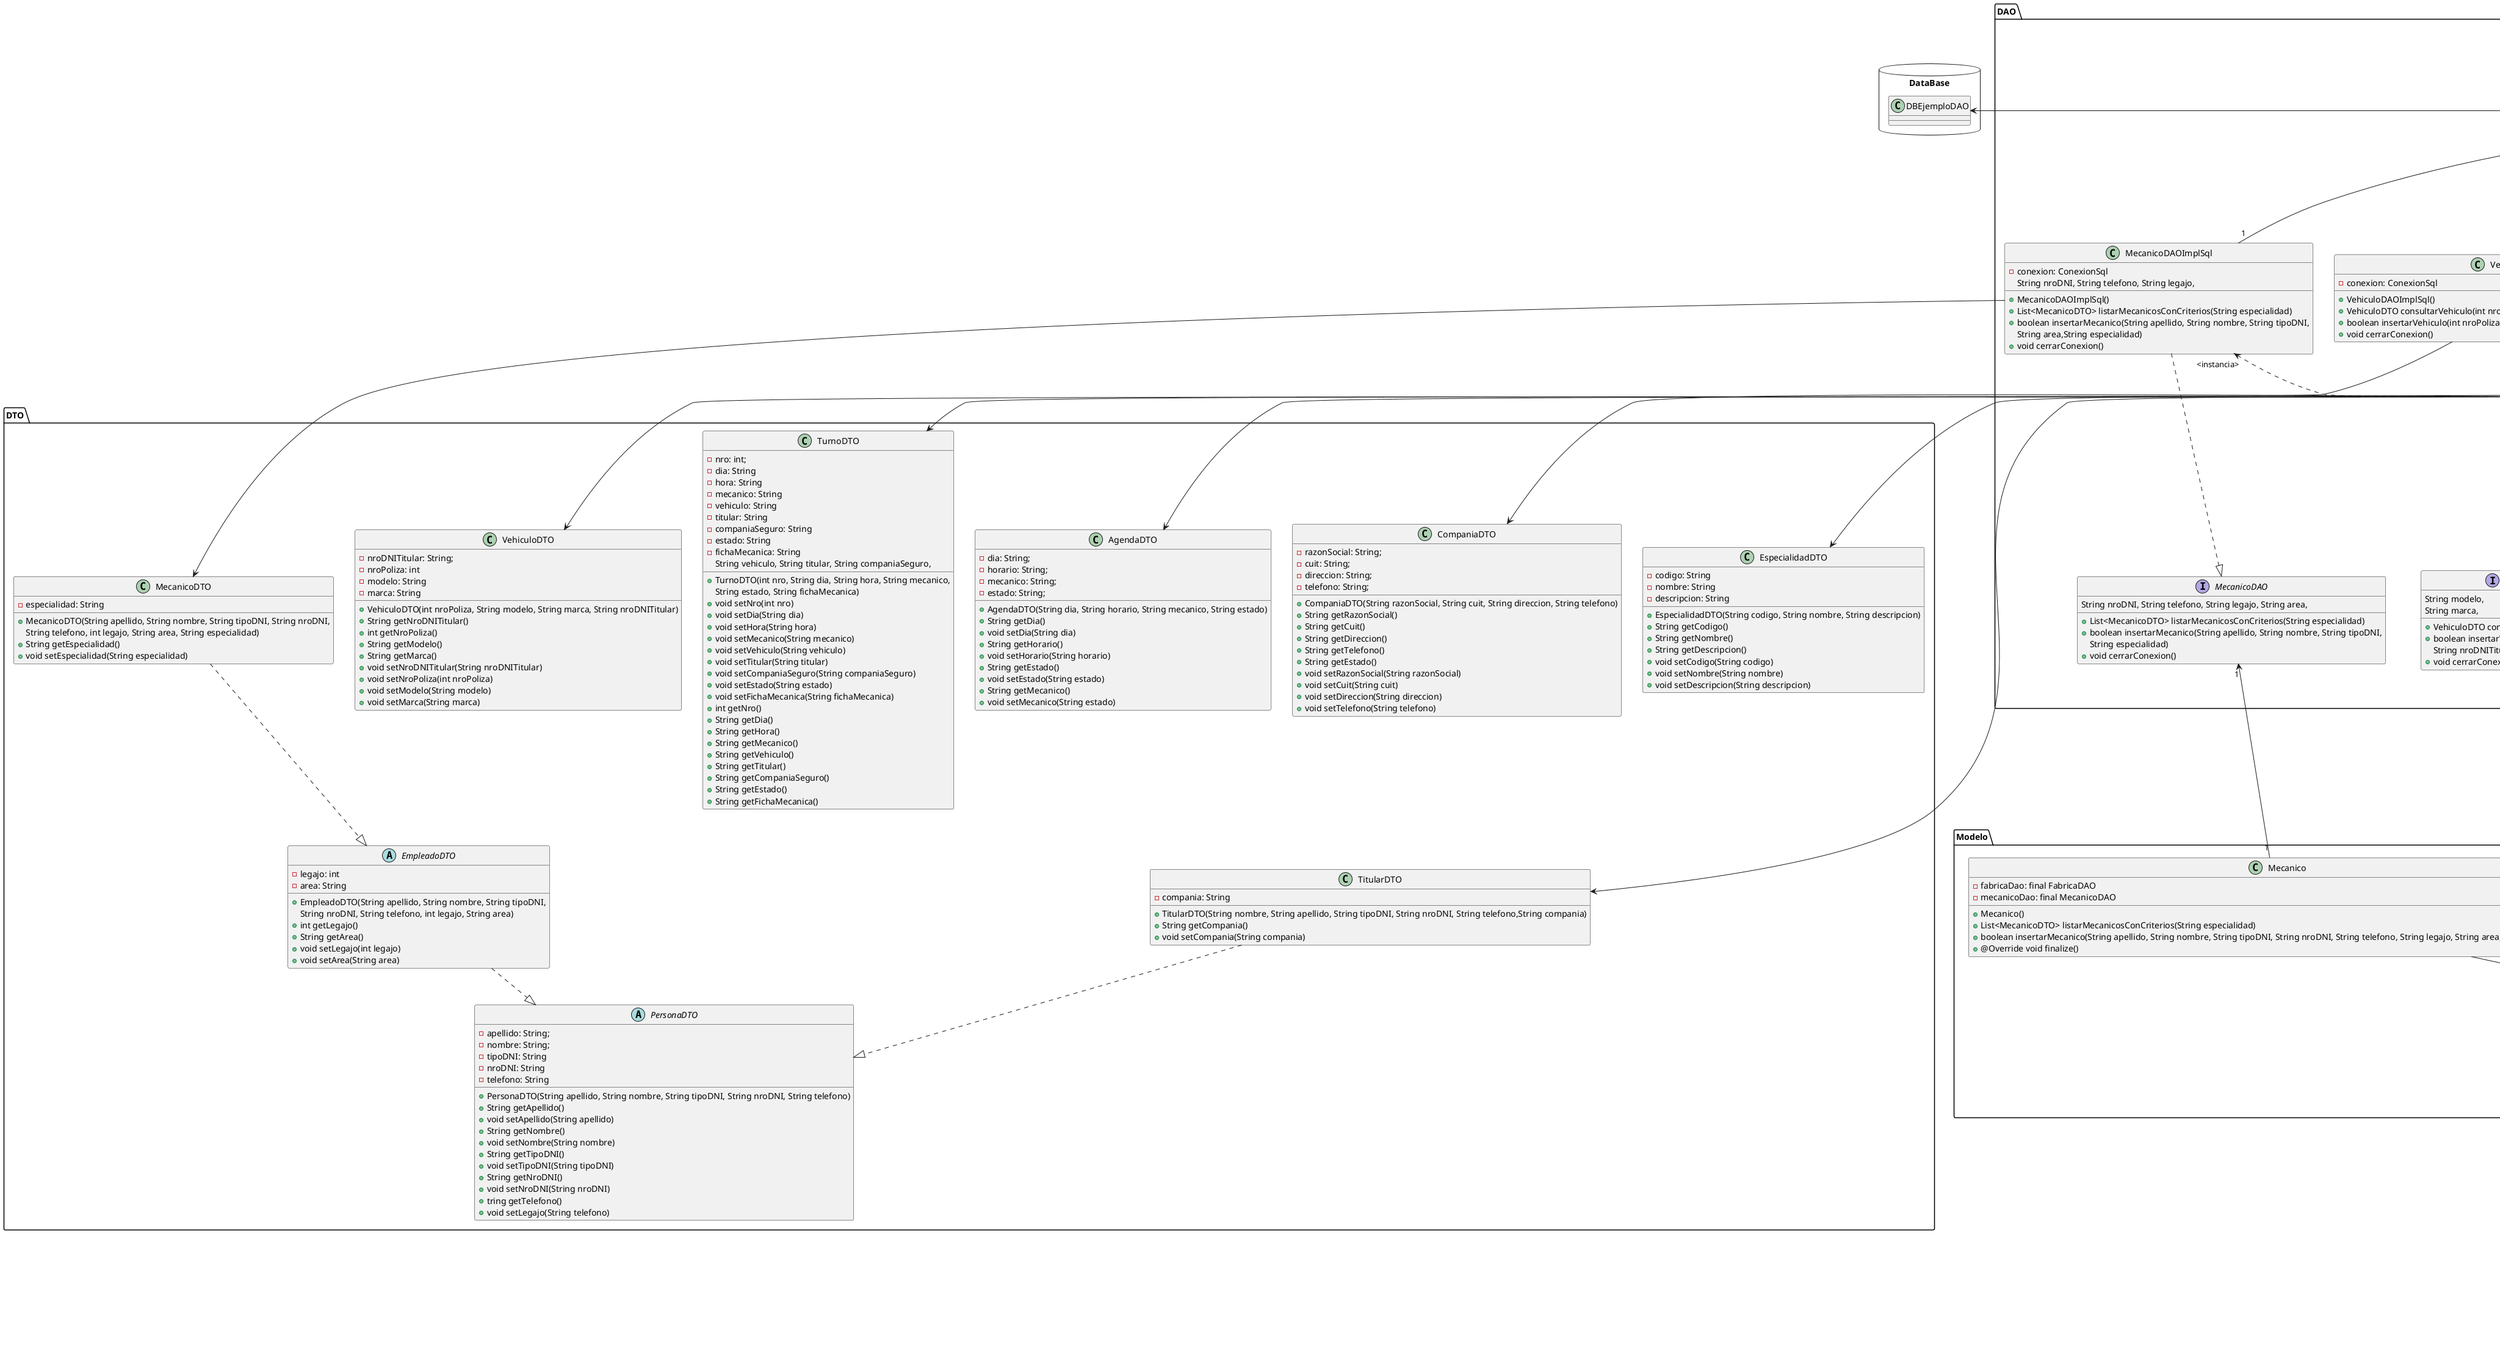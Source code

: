 @startuml
    package Modelo <<Folder>>{

        abstract Modelo{
            + static Modelo fabricarModelo(String nombreClaseModelo)
        }

        class Compania {
            - fabricaDao: final FabricaDAO
            - companiaDao: final CompaniaDAO
            + Compania()
            + List<CompaniaDTO> listarCompanias()
            + boolean insertarCompania(String razonSocial, String cuit, String direccion, String telefono)
            + @Override void finalize() 
        }

        class Agenda {
            - fabricaDao: final FabricaDAO
            - agendaDao: final AgendaDAO
            + Agenda()
            + List<AgendaDTO> listarAgenda(String mecanicoNombre, String estadoTurno)
            + @Override void finalize()
        }

        class Especialidad {
            - fabricaDao: final FabricaDAO
            - especialidadDao: final EspecialidadDAO
            + Especialidad()
            + List<EspecialidadDTO> listarEspecialidades()
            + @Override void finalize()
        }

        class Mecanico {
            - fabricaDao: final FabricaDAO
            - mecanicoDao: final MecanicoDAO
            + Mecanico()
            + List<MecanicoDTO> listarMecanicosConCriterios(String especialidad)
            + boolean insertarMecanico(String apellido, String nombre, String tipoDNI, String nroDNI, String telefono, String legajo, String area, String especialidad)
            + @Override void finalize()
        }

        class Titular {
            - fabricaDao: final FabricaDAO
            - titularDao: final TitularDAO
            + Titular()
            + boolean insertarTitular(String nombre, String apellido, String tipoDNI, String nroDNI, String telefono, String compania)
            + TitularDTO buscarTitular(String apellidoTitular, String nombreTitular)
            + @Override void finalize()
        }

        class Turno {
            - fabricaDao: final FabricaDAO
            - titularDao: final TurnoDAO
            + Turno()
            + List<TurnoDTO> listarTurno()
            + boolean insertarTurno(String dia, String hora, String mecanico,String vehiculo, String titular, String companiaSeguro)
            + boolean modificarTurno(String nro, String dia, String hora, String mecanico)
        }

        class Vehiculo {
            - fabricaDao: final FabricaDAO
            - titularDao: final vehiculoDao
            + Vehiculo()
            + boolean insertarVehiculo(int nroPoliza, String modelo, String marca, String nroDNITitular)
            + @Override void finalize()
        }
    }

    package Controlador <<Folder>>{

        abstract Controlador{
            VISTA: InterfazTurno
            MODELO: Modelo
        }

        class EncRecepcionControlador extends Controlador {
            + EncRecepcionControlador(InterfazTurno vista, Modelo modelo)
            + keyTyped(KeyEvent ke)
            + void keyPressed(KeyEvent ke)
            + void actionPerformed(ActionEvent e)
            + void keyReleased(KeyEvent ke)
            - void iniciarFrmNuevoTurno()
        }

        class EncTallerControlador extends Controlador {

        }

        class EnsAdministracionControlador extends Controlador {

        }
    }

    package Vista <<Folder>>{

        class FrmNuevoCliente extends javax.swing.JFrame{
            + FrmNuevoCliente()
        }

        class FrmNuevoTurno extends javax.swing.JFrame implements InterfazTurno{
            + FrmNuevoTurno()
            + void setControlador(Controlador c)
            + void iniciaVista()
            + void cerrarVista()
            + void llenarVista()
        }

        class FrmNuevoEmpleado extends javax.swing.JFrame{
            + FrmNuevoEmpleado()
        }

        interface InterfazTurno{
            + static enum Operacion {
            + setControlador(Controlador c)
            + iniciaVista()
            + cerrarVista()
        }

        class vistaFichaMecanica extends javax.swing.JFrame{
            + vistaFichaMecanica()
        }
            
        class vistaHome extends javax.swing.JFrame implements InterfazTurno{
            + vistaHome()
            + void setControlador(Controlador c)
            + void iniciaVista()
            + void cerrarVista()
        }

    }

     package DAO <<Folder>>{

        abstract FabricaDAO{
            + abstract AlumnoDAO getAlumnoDao()
            + abstract TurnoDAO getTurnoDao()
            + abstract VehiculoDAO getVehiculoDao()
            + abstract TitularDAO getTitularDao()
            + abstract MecanicoDAO getMecanicoDao()
            + abstract CompaniaDAO getCompaniaDao()
            + abstract EspecialidadDAO getEspecialidadDAO()
            + abstract AgendaDAO getAgendaDao()
            + static FabricaDAO getFactory(String nombreClase)
        }

        class SqlFabricaDAO extends FabricaDAO{
            + TurnoDAO getTurnoDao()
            + VehiculoDAO getVehiculoDao()
            + TitularDAO getTitularDao()
            + MecanicoDAO getMecanicoDao()
            + MecanicoDAO getMecanicoDao()
            + CompaniaDAO getCompaniaDao()
            + EspecialidadDAO getEspecialidadDAO()
            + AgendaDAO getAgendaDao()
        }

        interface AgendaDAO{
            + List<AgendaDTO> listarAgenda(String mecanicoNombre, String estadoTurno)
            + cerrarConexion()
        }

        class AgendaDAOImplSql {
            - conexion: ConexionSql
            + AgendaDAOImplSql()
            + List<AgendaDTO> listarAgenda(String mecanicoNombre, String estadoTurno)
            + errarConexion()
        }

        interface CompaniaDAO{
            + List<CompaniaDTO> listarCompanias()
            + boolean insertarCompania(String razonSocial, String cuit, String direccion, 
                                 String telefono)
            + void cerrarConexion()
        }

        class CompaniaDAOImplSql {
            - conexion: ConexionSql
            + CompaniaDAOImplSql()
            + List<CompaniaDTO> listarCompanias()
            + boolean insertarCompania(String razonSocial, String cuit, 
                                        String direccion, String telefono)
            + void cerrarConexion()
        }

        interface EspecialidadDAO{
            + List<EspecialidadDTO> listarEspecialidades()
            + void cerrarConexion()
        }

        class EspecialidadDAOImpSql {
            - conexion: ConexionSql
            + EspecialidadDAOImpSql()
            + List<EspecialidadDTO> listarEspecialidades()
            + void cerrarConexion()
        }

        interface MecanicoDAO{
            + List<MecanicoDTO> listarMecanicosConCriterios(String especialidad)
            + boolean insertarMecanico(String apellido, String nombre, String tipoDNI, 
                                 String nroDNI, String telefono, String legajo, String area,
                                 String especialidad)
            + void cerrarConexion()
        }

        class MecanicoDAOImplSql {
            - conexion: ConexionSql
            + MecanicoDAOImplSql()
            + List<MecanicoDTO> listarMecanicosConCriterios(String especialidad)
            + boolean insertarMecanico(String apellido, String nombre, String tipoDNI, 
                                        String nroDNI, String telefono, String legajo, 
                                        String area,String especialidad)
            + void cerrarConexion()
        }

        interface TitularDAO{
            + TitularDTO buscarTitular(String apellido, String nombre)
            + boolean insertarTitular(String nombre, String apellido, String tipoDNI, String nroDNI, String telefono,String compania)
            + void cerrarConexion()
        }

        class TitularDAOImplSql {
            - conexion: ConexionSql
            + TitularDAOImplSql()
            + TitularDTO buscarTitular(String apellidoTitular, String nombreTitular)
            + boolean insertarTitular(String nombre, String apellido, String tipoDNI, String nroDNI, String telefono, String compania)
            + void cerrarConexion()
        }

        interface TurnoDAO{
            + TurnoDTO consultarTurno(String nro)
            + List<TurnoDTO> listarTurnos()
            + List<TurnoDTO> listarTurnosPorCriterio(String titular)
            + boolean insertarTurno(String nro, String dia, String hora, String mecanico,
                                    String vehiculo, String titular, 
                                    String companiaSeguro)
            + boolean modificarTurno(String nro, String dia, String hora, String mecanico)
            + boolean confirmarTurno(String nro)
            + boolean cancelarTurno(String nro)
            + boolean registrarFichaMecanica(String nro, String fichaMecanica)
            + void cerrarConexion()
        }

        class TurnoDAOImpSQL {
            - conexion: ConexionSql
            + TurnoDAOImplSql()
            + TurnoDTO consultarTurno(String nro)
            + List<TurnoDTO> listarTurnos()
            + boolean insertarTurno(String dia, String hora, 
                                     String mecanico, String vehiculo, 
                                     String titular, String companiaSeguro)
            + boolean modificarTurno(String nro, String dia, String hora, 
                                      String mecanico)
            + void cerrarConexion()
            + List<TurnoDTO> listarTurnosPorCriterio(String titular)
            + boolean confirmarTurno(String nro)
            + boolean cancelarTurno(String nro)
            + boolean registrarFichaMecanica
        }

        interface VehiculoDAO{
            + VehiculoDTO consultarVehiculo(int nroPoliza)
            + boolean insertarVehiculo(int nroPoliza,
                                 String modelo,
                                 String marca,
                                 String nroDNITitular)
            + void cerrarConexion()
        }

        class VehiculoDAOImplSql {
            - conexion: ConexionSql
            + VehiculoDAOImplSql()
            + VehiculoDTO consultarVehiculo(int nroPoliza)
            + boolean insertarVehiculo(int nroPoliza, String modelo, String marca, String nroDNITitular)
            + void cerrarConexion()
        }

        package Singleton <<Folder>>{
            class ConexionSQL{
                - URL: static final String 
                - connection: Connection
                - instancia: static ConexionSql 
                - ConexionSql()
                + static ConexionSql getInstancia()
                + Connection getConnection()
                # void desconectar()
            }
        }
     }

    package  DTO <<Folder>>{

        class AgendaDTO {
            - dia: String;
            - horario: String;
            - mecanico: String;
            - estado: String;
            + AgendaDTO(String dia, String horario, String mecanico, String estado)
            + String getDia()
            + void setDia(String dia)
            + String getHorario()
            + void setHorario(String horario)
            + String getEstado()
            + void setEstado(String estado)
            + String getMecanico()
            + void setMecanico(String estado)
        }

        class CompaniaDTO {
            - razonSocial: String;
            - cuit: String;
            - direccion: String;
            - telefono: String;
            + CompaniaDTO(String razonSocial, String cuit, String direccion, String telefono)
            + String getRazonSocial()
            + String getCuit()
            + String getDireccion()
            + String getTelefono()
            + String getEstado()
            + void setRazonSocial(String razonSocial)
            + void setCuit(String cuit)
            + void setDireccion(String direccion)
            + void setTelefono(String telefono)
        }

        abstract EmpleadoDTO{
            - legajo: int
            - area: String
            + EmpleadoDTO(String apellido, String nombre, String tipoDNI, 
                       String nroDNI, String telefono, int legajo, String area)
            + int getLegajo()
            + String getArea()
            + void setLegajo(int legajo)
            + void setArea(String area)
        }

        class EspecialidadDTO {
            - codigo: String
            - nombre: String
            - descripcion: String
            + EspecialidadDTO(String codigo, String nombre, String descripcion)
            + String getCodigo()
            + String getNombre()
            + String getDescripcion()
            + void setCodigo(String codigo)
            + void setNombre(String nombre)
            + void setDescripcion(String descripcion)
        }

        class MecanicoDTO{
            - especialidad: String
            + MecanicoDTO(String apellido, String nombre, String tipoDNI, String nroDNI, 
                       String telefono, int legajo, String area, String especialidad)
            + String getEspecialidad()
            + void setEspecialidad(String especialidad)
        }
        
        abstract PersonaDTO{
            - apellido: String;
            - nombre: String;
            - tipoDNI: String
            - nroDNI: String
            - telefono: String
            + PersonaDTO(String apellido, String nombre, String tipoDNI, String nroDNI, String telefono)
            + String getApellido()
            + void setApellido(String apellido)
            + String getNombre()
            + void setNombre(String nombre)
            + String getTipoDNI()
            + void setTipoDNI(String tipoDNI)
            + String getNroDNI()
            + void setNroDNI(String nroDNI)
            + tring getTelefono()
            + void setLegajo(String telefono)
        }

        class TitularDTO{
            - compania: String
            + TitularDTO(String nombre, String apellido, String tipoDNI, String nroDNI, String telefono,String compania)
            + String getCompania()
            + void setCompania(String compania)
        }
        
        class TurnoDTO {
            - nro: int;
            - dia: String
            - hora: String
            - mecanico: String
            - vehiculo: String
            - titular: String
            - companiaSeguro: String
            - estado: String
            - fichaMecanica: String
            + TurnoDTO(int nro, String dia, String hora, String mecanico, 
                    String vehiculo, String titular, String companiaSeguro,
                    String estado, String fichaMecanica)
            + void setNro(int nro)
            + void setDia(String dia)
            + void setHora(String hora)
            + void setMecanico(String mecanico)
            + void setVehiculo(String vehiculo)
            + void setTitular(String titular)
            + void setCompaniaSeguro(String companiaSeguro)
            + void setEstado(String estado)
            + void setFichaMecanica(String fichaMecanica)
            + int getNro()
            + String getDia()
            + String getHora()
            + String getMecanico()
            + String getVehiculo()
            + String getTitular()
            + String getCompaniaSeguro()
            + String getEstado()
            + String getFichaMecanica()
        }
        
        class VehiculoDTO {
            - nroDNITitular: String;
            - nroPoliza: int
            - modelo: String
            - marca: String
            + VehiculoDTO(int nroPoliza, String modelo, String marca, String nroDNITitular)
            + String getNroDNITitular()
            + int getNroPoliza()
            + String getModelo()
            + String getMarca()
            + void setNroDNITitular(String nroDNITitular)
            + void setNroPoliza(int nroPoliza)
            + void setModelo(String modelo)
            + void setMarca(String marca)
        }

    }

    package DataBase <<Database>>{

        class DBEjemploDAO{
            
        }
    }

    package Main <<Folder>>{
        class Main{
            modelo: Modelo
            vista: InterfazTurno
            controlador: Controlador
        }
        
    }

    Compania "1" -up-> "1" CompaniaDAO
    Turno "1" -up-> "1" TurnoDAO
    Titular "1" -up-> "1" TitularDAO
    Mecanico "1" -up-> "1" MecanicoDAO
    Especialidad "1" -up-> "1" EspecialidadDAO
    Agenda "1" -up-> "1" AgendaDAO
    Vehiculo "1" -up-> "1" VehiculoDAO
    TurnoDAOImpSQL "1" -up-> "1" ConexionSQL
    CompaniaDAOImplSql "1" -up-> "1" ConexionSQL
    TitularDAOImplSql "1" -up-> "1" ConexionSQL
    MecanicoDAOImplSql "1" -up-> "1" ConexionSQL
    EspecialidadDAOImpSql "1" -up-> "1" ConexionSQL
    AgendaDAOImplSql "1" -up-> "1" ConexionSQL
    VehiculoDAOImplSql "1" -up-> "1" ConexionSQL
    TurnoDAOImpSQL "<instancia>" <.. SqlFabricaDAO
    CompaniaDAOImplSql "<instancia>" <.. SqlFabricaDAO
    TitularDAOImplSql "<instancia>" <.. SqlFabricaDAO
    MecanicoDAOImplSql "<instancia>" <.. SqlFabricaDAO
    EspecialidadDAOImpSql "<instancia>" <.. SqlFabricaDAO
    AgendaDAOImplSql "<instancia>" <.. SqlFabricaDAO
    VehiculoDAOImplSql "<instancia>" <.. SqlFabricaDAO
    Titular --down|> Modelo
    Vehiculo --down|> Modelo
    Mecanico --down|> Modelo
    Especialidad --down|> Modelo
    Compania --down|> Modelo
    Agenda --down|> Modelo
    Turno --down|> Modelo
    TurnoDAOImpSQL ..|> TurnoDAO
    CompaniaDAOImplSql ..|> CompaniaDAO
    TitularDAOImplSql ..|> TitularDAO
    MecanicoDAOImplSql ..|> MecanicoDAO
    EspecialidadDAOImpSql ..|> EspecialidadDAO
    AgendaDAOImplSql ..|> AgendaDAO
    VehiculoDAOImplSql ..|> VehiculoDAO
    ConexionSQL -left-> DBEjemploDAO
    TurnoDTO <-up- TurnoDAOImpSQL
    AgendaDTO <-up- AgendaDAOImplSql
    CompaniaDTO <-up- CompaniaDAOImplSql
    EspecialidadDTO <-up- EspecialidadDAOImpSql
    MecanicoDTO <-up- MecanicoDAOImplSql
    TitularDTO <-up- TitularDAOImplSql
    VehiculoDTO <-up- VehiculoDAOImplSql
    TitularDTO ..|> PersonaDTO
    MecanicoDTO ..|> EmpleadoDTO
    EmpleadoDTO ..|> PersonaDTO
    EncRecepcionControlador --> "1" Modelo
    EncRecepcionControlador --> "1" InterfazTurno
    Main --> Modelo 
    Main --> Vista 
    Main --> Controlador 
@enduml
